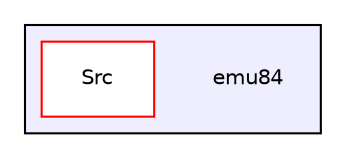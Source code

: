 digraph "E:/Documents/emu84" {
  compound=true
  node [ fontsize="10", fontname="Helvetica"];
  edge [ labelfontsize="10", labelfontname="Helvetica"];
  subgraph clusterdir_b5913fa7d5d52c34244b4f9203cd0aba {
    graph [ bgcolor="#eeeeff", pencolor="black", label="" URL="dir_b5913fa7d5d52c34244b4f9203cd0aba.html"];
    dir_b5913fa7d5d52c34244b4f9203cd0aba [shape=plaintext label="emu84"];
    dir_70617a7689e3ba1052ef75efeabd00df [shape=box label="Src" color="red" fillcolor="white" style="filled" URL="dir_70617a7689e3ba1052ef75efeabd00df.html"];
  }
}
